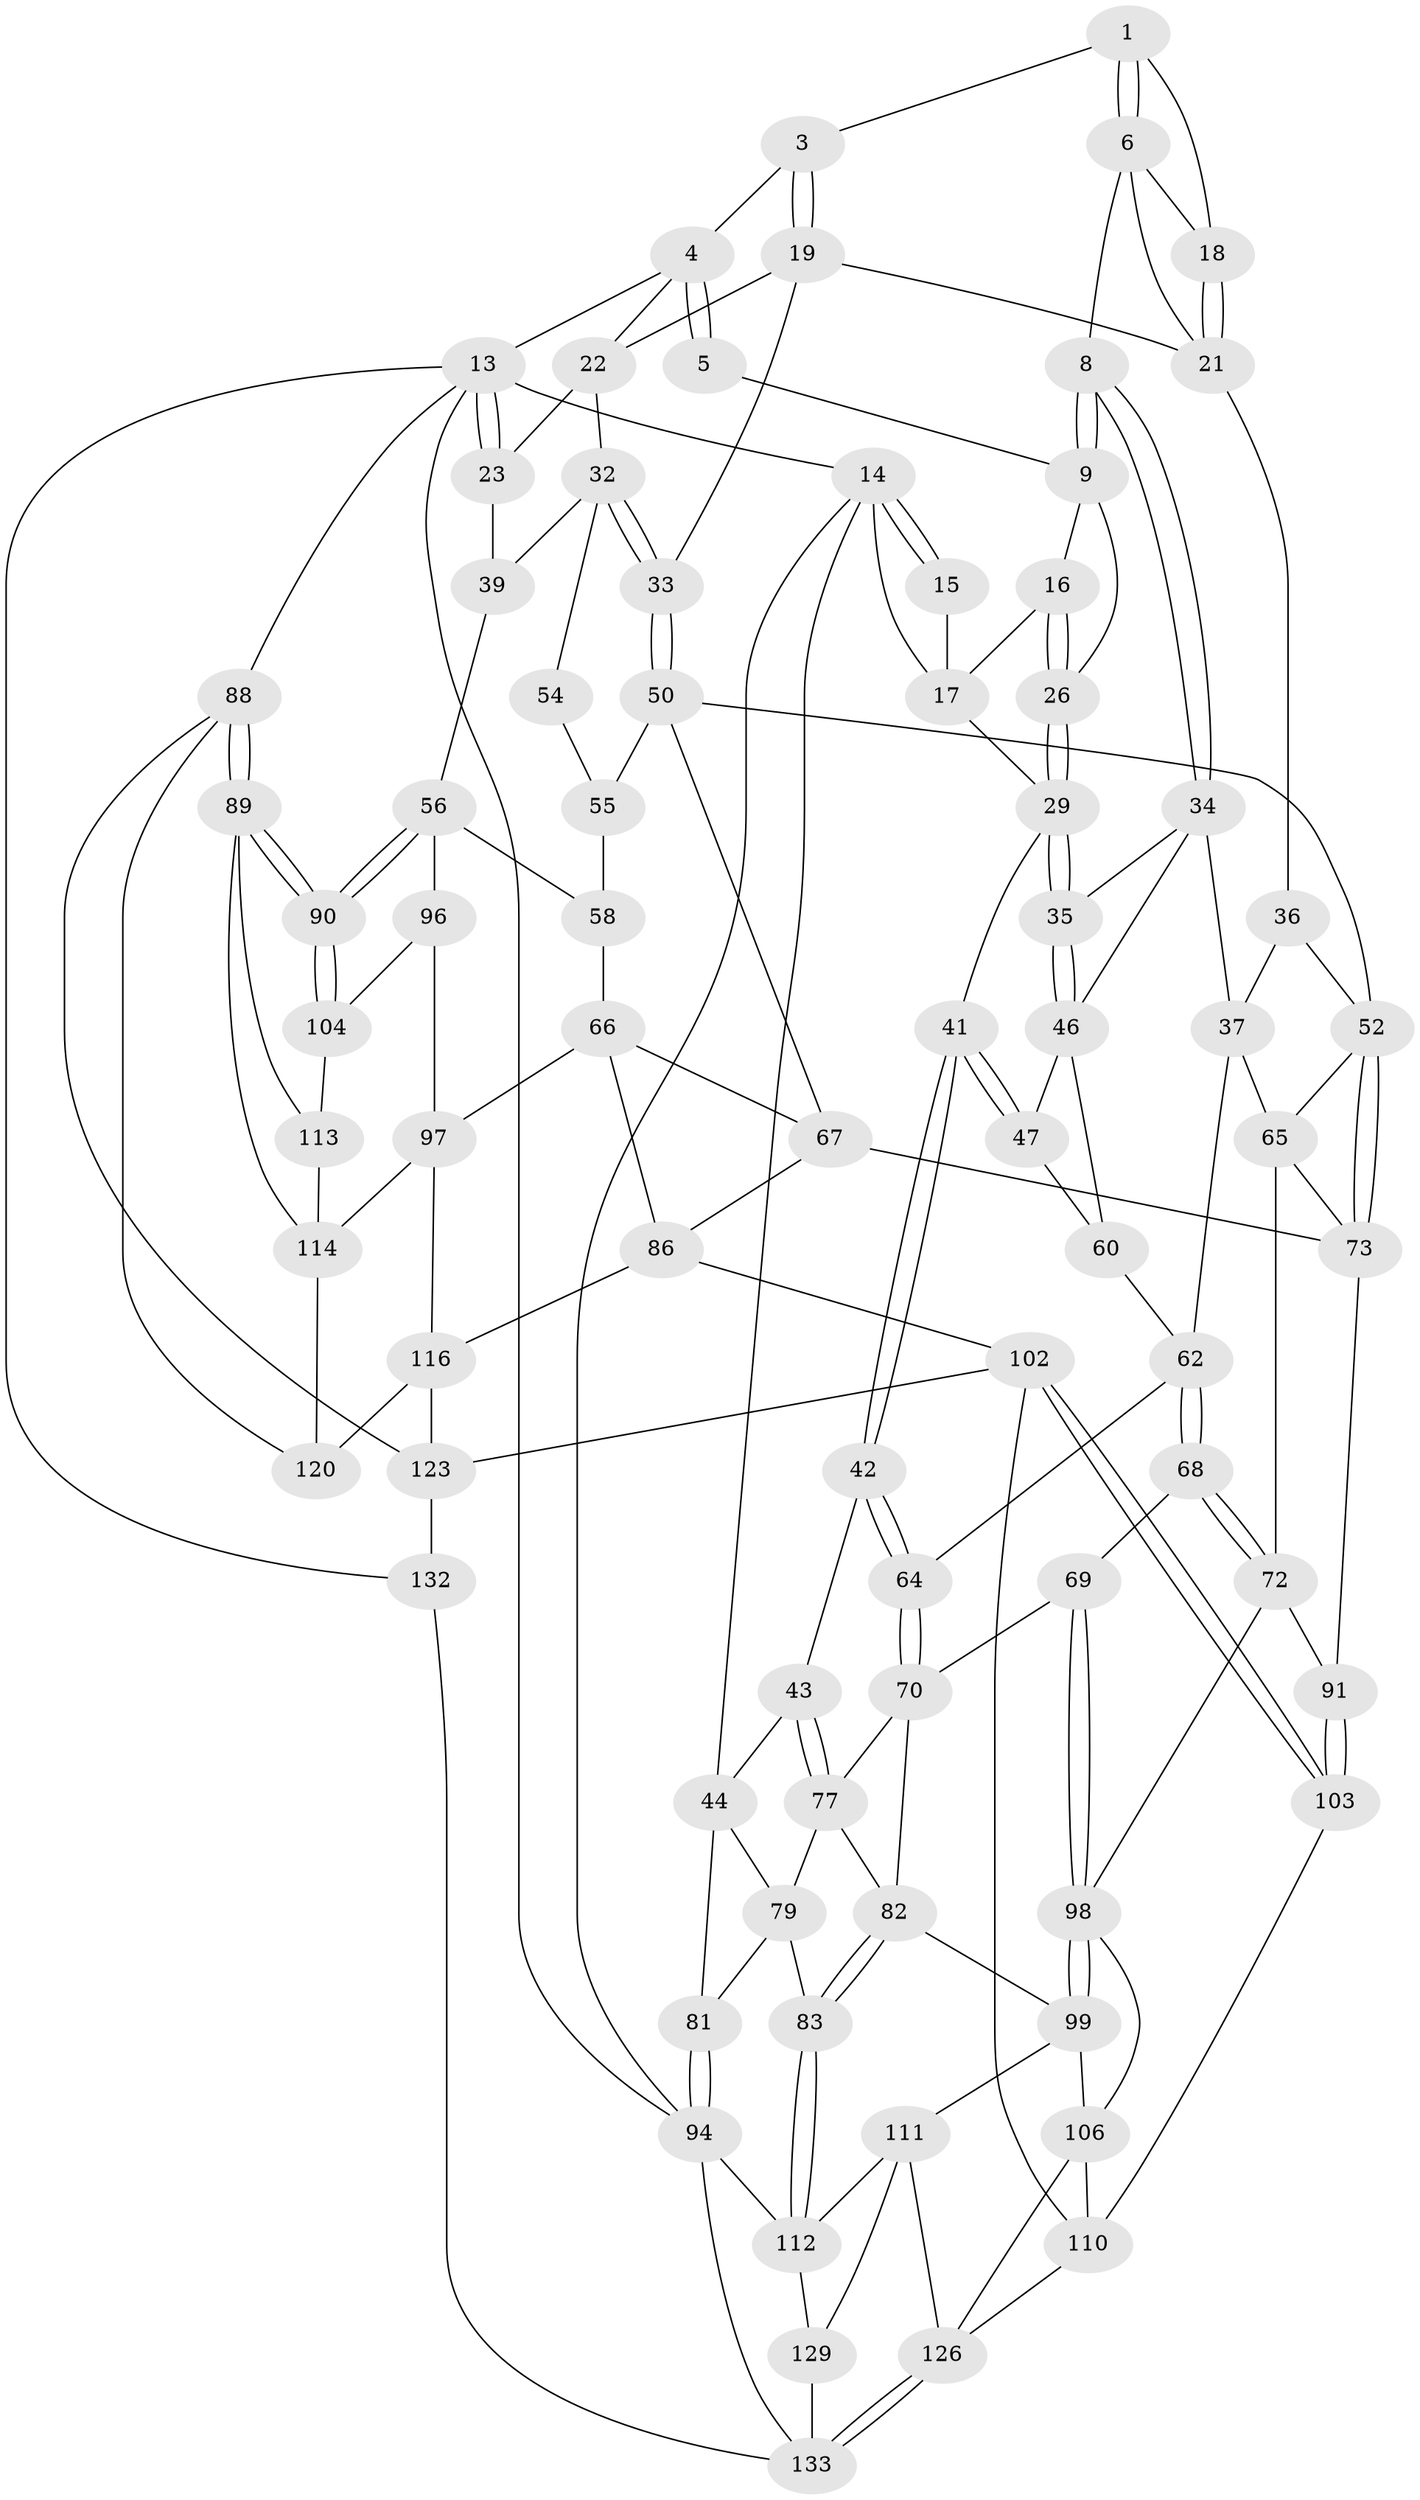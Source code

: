 // Generated by graph-tools (version 1.1) at 2025/24/03/03/25 07:24:34]
// undirected, 80 vertices, 177 edges
graph export_dot {
graph [start="1"]
  node [color=gray90,style=filled];
  1 [pos="+0.5697331642708311+0.03398070565523882",super="+2"];
  3 [pos="+0.6577808190544726+0.10931317265417187"];
  4 [pos="+0.8286970984971707+0",super="+12"];
  5 [pos="+0.5039127085438562+0",super="+11"];
  6 [pos="+0.5384152428207117+0.1580503493230408",super="+7"];
  8 [pos="+0.43707543586327985+0.19016275199492572"];
  9 [pos="+0.43208641594407+0.17956695082268842",super="+10"];
  13 [pos="+1+0",super="+87"];
  14 [pos="+0+0",super="+28"];
  15 [pos="+0.1303103356773852+0"];
  16 [pos="+0.27161922447257236+0.13029104555543705"];
  17 [pos="+0.16221553532155142+0.08170588669579944",super="+27"];
  18 [pos="+0.596092035411782+0.11970057633646408"];
  19 [pos="+0.6990994459444163+0.19547325623422493",super="+20"];
  21 [pos="+0.662705268728574+0.267353797390288",super="+31"];
  22 [pos="+0.8667041884796816+0",super="+25"];
  23 [pos="+1+0",super="+24"];
  26 [pos="+0.3004247763784448+0.15597930159257867"];
  29 [pos="+0.2287842643652813+0.2597417561332597",super="+30"];
  32 [pos="+0.8487405590518587+0.2409467956718203",super="+40"];
  33 [pos="+0.7137574477854398+0.2988339619849904"];
  34 [pos="+0.35025382955946177+0.2859714648875704",super="+38"];
  35 [pos="+0.2737744570672392+0.2809287596663887"];
  36 [pos="+0.4952301373945843+0.33705315786447476"];
  37 [pos="+0.44802485948200693+0.41544114953922634",super="+61"];
  39 [pos="+0.9694133113507898+0.3146630995624861",super="+49"];
  41 [pos="+0.18124682424044214+0.4073295924972249"];
  42 [pos="+0.1744115670803715+0.42023780883641765"];
  43 [pos="+0.021058004973203315+0.420545057130283"];
  44 [pos="+0+0.41430331935372744",super="+45"];
  46 [pos="+0.25989957300679106+0.3622582444352178",super="+48"];
  47 [pos="+0.25362195891146033+0.3705592744350151"];
  50 [pos="+0.7128690782214399+0.3586632685624981",super="+51"];
  52 [pos="+0.6388495844335963+0.42216619240575337",super="+53"];
  54 [pos="+0.9121126348959684+0.37941320333107714"];
  55 [pos="+0.7290071822185548+0.3667803443077243",super="+59"];
  56 [pos="+1+0.510167963307431",super="+57"];
  58 [pos="+0.934676207637892+0.5276986867042754"];
  60 [pos="+0.3149265857416507+0.42283751218091714"];
  62 [pos="+0.4294721026249529+0.4440918937488799",super="+63"];
  64 [pos="+0.2543479806310784+0.516100326525622"];
  65 [pos="+0.4600375475764177+0.43925153891020474",super="+71"];
  66 [pos="+0.7313073554687919+0.5447438699412351",super="+85"];
  67 [pos="+0.7131115403790923+0.5261624965908923",super="+74"];
  68 [pos="+0.37771225293491617+0.5858255448766406"];
  69 [pos="+0.37367880973079565+0.586246741401311"];
  70 [pos="+0.25505670128157776+0.5286626573405495",super="+76"];
  72 [pos="+0.4219391148951449+0.6019602470744638",super="+93"];
  73 [pos="+0.5343385467861339+0.5585657332994978",super="+75"];
  77 [pos="+0.11765437226531769+0.547201503111718",super="+78"];
  79 [pos="+0.06388270880473354+0.5788856446150697",super="+80"];
  81 [pos="+0+0.6886700063344164"];
  82 [pos="+0.12573819753977797+0.6929245122383088",super="+84"];
  83 [pos="+0.11984873442879325+0.7004358419508439"];
  86 [pos="+0.7057590666501221+0.7084432093228865",super="+101"];
  88 [pos="+1+1",super="+130"];
  89 [pos="+1+1",super="+122"];
  90 [pos="+1+0.7284482223114079"];
  91 [pos="+0.547618048911991+0.6631708071392536",super="+92"];
  94 [pos="+0+0.9042771776858006",super="+95"];
  96 [pos="+0.9101455270597418+0.6117373565516214"];
  97 [pos="+0.822250575702978+0.6793517415031425",super="+115"];
  98 [pos="+0.3456941461142626+0.6511062981768847",super="+100"];
  99 [pos="+0.28257256780763573+0.6978341772296619",super="+108"];
  102 [pos="+0.642135174946336+0.7874708238942346",super="+124"];
  103 [pos="+0.6344767640644476+0.7841852359588992",super="+109"];
  104 [pos="+1+0.7294073576729915",super="+105"];
  106 [pos="+0.3762733993586685+0.7810750747362334",super="+107"];
  110 [pos="+0.4587312227393912+0.7824302148472984",super="+125"];
  111 [pos="+0.16860592419677636+0.817474321816719",super="+128"];
  112 [pos="+0.15857631840928219+0.8115823945375811",super="+118"];
  113 [pos="+0.9336803695801863+0.7536225970288943",super="+117"];
  114 [pos="+0.8694078443442954+0.7716718021858566",super="+119"];
  116 [pos="+0.8032520037437566+0.8073175862674216",super="+121"];
  120 [pos="+0.864377965239654+0.8779360584526292"];
  123 [pos="+0.6730119625712639+0.9165929263204798",super="+131"];
  126 [pos="+0.4142933032754984+1",super="+127"];
  129 [pos="+0.1285181412642424+0.9863567610512852"];
  132 [pos="+0.6262577453310207+1"];
  133 [pos="+0.4205475853347782+1",super="+134"];
  1 -- 6;
  1 -- 6;
  1 -- 18;
  1 -- 3;
  3 -- 4;
  3 -- 19;
  3 -- 19;
  4 -- 5;
  4 -- 5;
  4 -- 13;
  4 -- 22;
  5 -- 9;
  6 -- 18;
  6 -- 8;
  6 -- 21;
  8 -- 9;
  8 -- 9;
  8 -- 34;
  8 -- 34;
  9 -- 26;
  9 -- 16;
  13 -- 14;
  13 -- 23;
  13 -- 23;
  13 -- 88;
  13 -- 132;
  13 -- 94;
  14 -- 15;
  14 -- 15;
  14 -- 94;
  14 -- 44;
  14 -- 17;
  15 -- 17;
  16 -- 17;
  16 -- 26;
  16 -- 26;
  17 -- 29;
  18 -- 21;
  18 -- 21;
  19 -- 22;
  19 -- 33;
  19 -- 21;
  21 -- 36;
  22 -- 32;
  22 -- 23;
  23 -- 39 [weight=2];
  26 -- 29;
  26 -- 29;
  29 -- 35;
  29 -- 35;
  29 -- 41;
  32 -- 33;
  32 -- 33;
  32 -- 54;
  32 -- 39;
  33 -- 50;
  33 -- 50;
  34 -- 35;
  34 -- 37;
  34 -- 46;
  35 -- 46;
  35 -- 46;
  36 -- 37;
  36 -- 52;
  37 -- 65;
  37 -- 62;
  39 -- 56;
  41 -- 42;
  41 -- 42;
  41 -- 47;
  41 -- 47;
  42 -- 43;
  42 -- 64;
  42 -- 64;
  43 -- 44;
  43 -- 77;
  43 -- 77;
  44 -- 79;
  44 -- 81;
  46 -- 47;
  46 -- 60;
  47 -- 60;
  50 -- 55;
  50 -- 67;
  50 -- 52;
  52 -- 73;
  52 -- 73;
  52 -- 65;
  54 -- 55 [weight=2];
  55 -- 58;
  56 -- 90;
  56 -- 90;
  56 -- 58;
  56 -- 96;
  58 -- 66;
  60 -- 62;
  62 -- 68;
  62 -- 68;
  62 -- 64;
  64 -- 70;
  64 -- 70;
  65 -- 72;
  65 -- 73;
  66 -- 67;
  66 -- 97;
  66 -- 86;
  67 -- 73;
  67 -- 86;
  68 -- 69;
  68 -- 72;
  68 -- 72;
  69 -- 70;
  69 -- 98;
  69 -- 98;
  70 -- 82;
  70 -- 77;
  72 -- 98;
  72 -- 91;
  73 -- 91;
  77 -- 82;
  77 -- 79;
  79 -- 81;
  79 -- 83;
  81 -- 94;
  81 -- 94;
  82 -- 83;
  82 -- 83;
  82 -- 99;
  83 -- 112;
  83 -- 112;
  86 -- 102;
  86 -- 116;
  88 -- 89;
  88 -- 89;
  88 -- 123;
  88 -- 120;
  89 -- 90;
  89 -- 90;
  89 -- 113;
  89 -- 114;
  90 -- 104;
  90 -- 104;
  91 -- 103 [weight=2];
  91 -- 103;
  94 -- 133;
  94 -- 112;
  96 -- 97;
  96 -- 104;
  97 -- 114;
  97 -- 116;
  98 -- 99;
  98 -- 99;
  98 -- 106;
  99 -- 111;
  99 -- 106;
  102 -- 103;
  102 -- 103;
  102 -- 110;
  102 -- 123;
  103 -- 110;
  104 -- 113 [weight=2];
  106 -- 110;
  106 -- 126;
  110 -- 126;
  111 -- 112;
  111 -- 129;
  111 -- 126;
  112 -- 129;
  113 -- 114;
  114 -- 120;
  116 -- 120;
  116 -- 123;
  123 -- 132;
  126 -- 133;
  126 -- 133;
  129 -- 133;
  132 -- 133;
}
